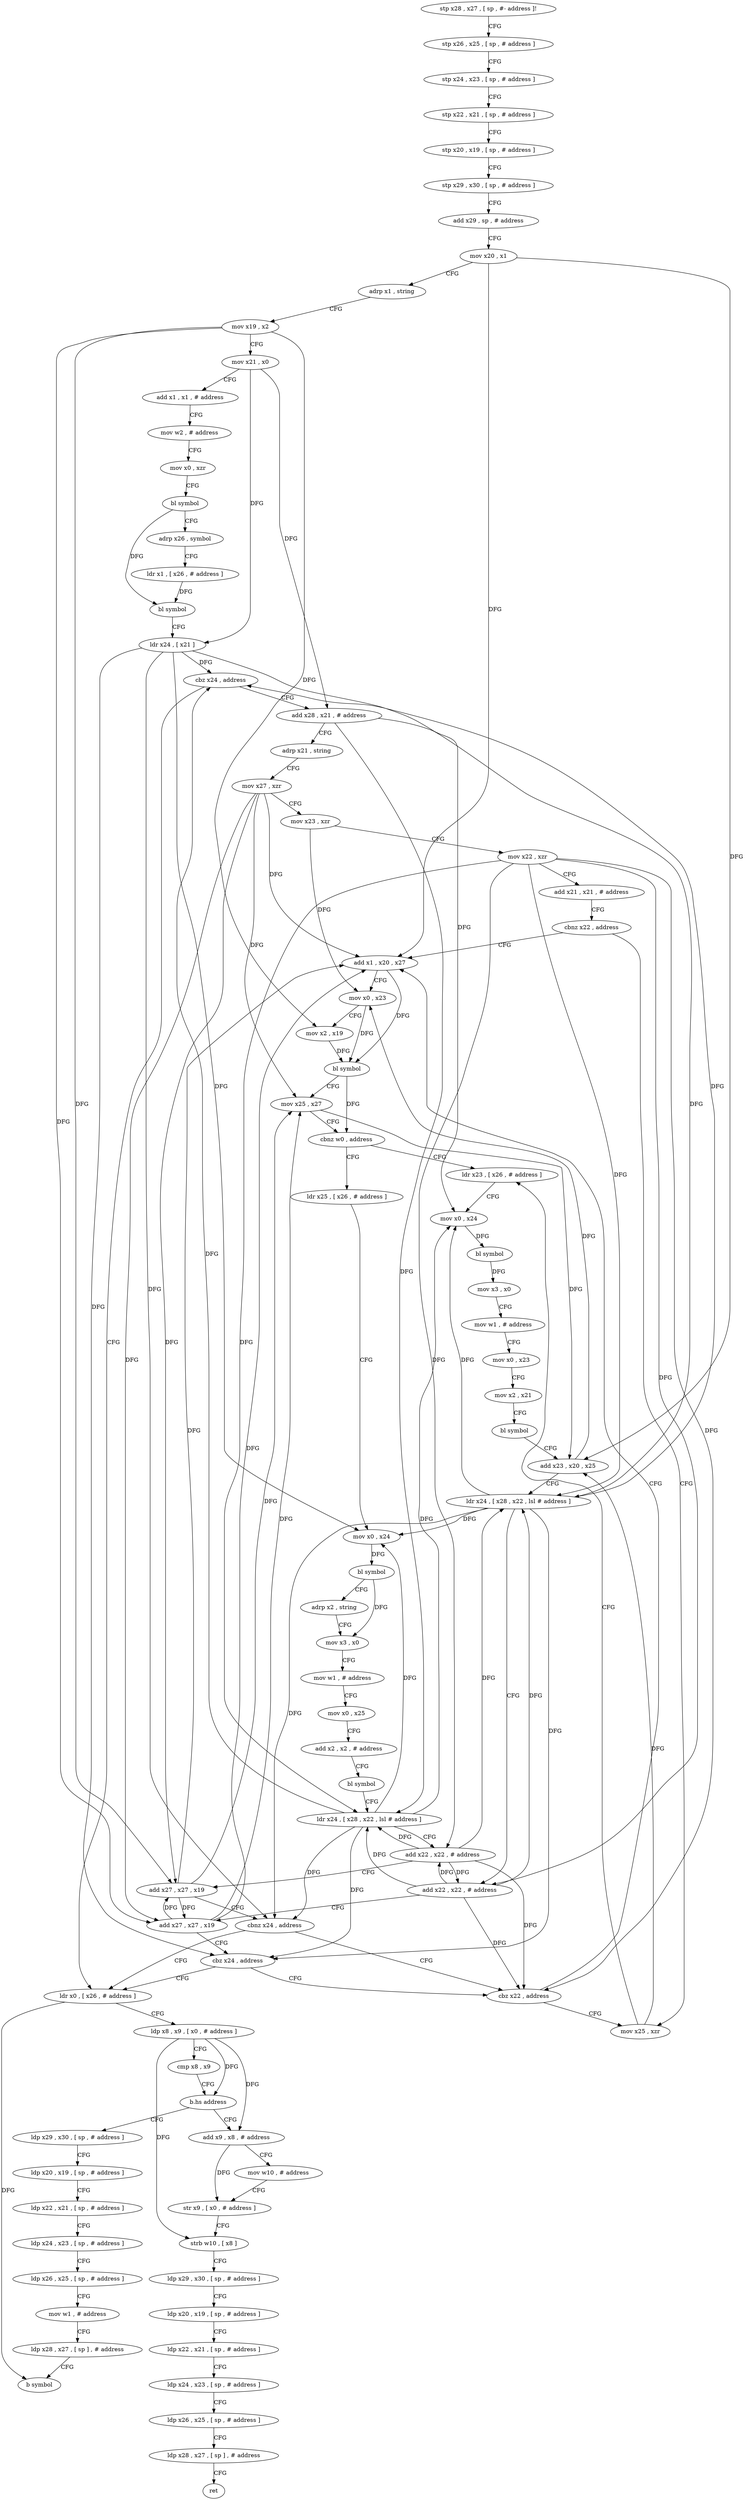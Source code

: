 digraph "func" {
"4229676" [label = "stp x28 , x27 , [ sp , #- address ]!" ]
"4229680" [label = "stp x26 , x25 , [ sp , # address ]" ]
"4229684" [label = "stp x24 , x23 , [ sp , # address ]" ]
"4229688" [label = "stp x22 , x21 , [ sp , # address ]" ]
"4229692" [label = "stp x20 , x19 , [ sp , # address ]" ]
"4229696" [label = "stp x29 , x30 , [ sp , # address ]" ]
"4229700" [label = "add x29 , sp , # address" ]
"4229704" [label = "mov x20 , x1" ]
"4229708" [label = "adrp x1 , string" ]
"4229712" [label = "mov x19 , x2" ]
"4229716" [label = "mov x21 , x0" ]
"4229720" [label = "add x1 , x1 , # address" ]
"4229724" [label = "mov w2 , # address" ]
"4229728" [label = "mov x0 , xzr" ]
"4229732" [label = "bl symbol" ]
"4229736" [label = "adrp x26 , symbol" ]
"4229740" [label = "ldr x1 , [ x26 , # address ]" ]
"4229744" [label = "bl symbol" ]
"4229748" [label = "ldr x24 , [ x21 ]" ]
"4229752" [label = "cbz x24 , address" ]
"4229920" [label = "ldr x0 , [ x26 , # address ]" ]
"4229756" [label = "add x28 , x21 , # address" ]
"4229924" [label = "ldp x8 , x9 , [ x0 , # address ]" ]
"4229928" [label = "cmp x8 , x9" ]
"4229932" [label = "b.hs address" ]
"4229980" [label = "ldp x29 , x30 , [ sp , # address ]" ]
"4229936" [label = "add x9 , x8 , # address" ]
"4229760" [label = "adrp x21 , string" ]
"4229764" [label = "mov x27 , xzr" ]
"4229768" [label = "mov x23 , xzr" ]
"4229772" [label = "mov x22 , xzr" ]
"4229776" [label = "add x21 , x21 , # address" ]
"4229780" [label = "cbnz x22 , address" ]
"4229844" [label = "add x1 , x20 , x27" ]
"4229784" [label = "mov x25 , xzr" ]
"4229984" [label = "ldp x20 , x19 , [ sp , # address ]" ]
"4229988" [label = "ldp x22 , x21 , [ sp , # address ]" ]
"4229992" [label = "ldp x24 , x23 , [ sp , # address ]" ]
"4229996" [label = "ldp x26 , x25 , [ sp , # address ]" ]
"4230000" [label = "mov w1 , # address" ]
"4230004" [label = "ldp x28 , x27 , [ sp ] , # address" ]
"4230008" [label = "b symbol" ]
"4229940" [label = "mov w10 , # address" ]
"4229944" [label = "str x9 , [ x0 , # address ]" ]
"4229948" [label = "strb w10 , [ x8 ]" ]
"4229952" [label = "ldp x29 , x30 , [ sp , # address ]" ]
"4229956" [label = "ldp x20 , x19 , [ sp , # address ]" ]
"4229960" [label = "ldp x22 , x21 , [ sp , # address ]" ]
"4229964" [label = "ldp x24 , x23 , [ sp , # address ]" ]
"4229968" [label = "ldp x26 , x25 , [ sp , # address ]" ]
"4229972" [label = "ldp x28 , x27 , [ sp ] , # address" ]
"4229976" [label = "ret" ]
"4229848" [label = "mov x0 , x23" ]
"4229852" [label = "mov x2 , x19" ]
"4229856" [label = "bl symbol" ]
"4229860" [label = "mov x25 , x27" ]
"4229864" [label = "cbnz w0 , address" ]
"4229788" [label = "ldr x23 , [ x26 , # address ]" ]
"4229868" [label = "ldr x25 , [ x26 , # address ]" ]
"4229792" [label = "mov x0 , x24" ]
"4229796" [label = "bl symbol" ]
"4229800" [label = "mov x3 , x0" ]
"4229804" [label = "mov w1 , # address" ]
"4229808" [label = "mov x0 , x23" ]
"4229812" [label = "mov x2 , x21" ]
"4229816" [label = "bl symbol" ]
"4229820" [label = "add x23 , x20 , x25" ]
"4229824" [label = "ldr x24 , [ x28 , x22 , lsl # address ]" ]
"4229828" [label = "add x22 , x22 , # address" ]
"4229832" [label = "add x27 , x27 , x19" ]
"4229836" [label = "cbz x24 , address" ]
"4229840" [label = "cbz x22 , address" ]
"4229872" [label = "mov x0 , x24" ]
"4229876" [label = "bl symbol" ]
"4229880" [label = "adrp x2 , string" ]
"4229884" [label = "mov x3 , x0" ]
"4229888" [label = "mov w1 , # address" ]
"4229892" [label = "mov x0 , x25" ]
"4229896" [label = "add x2 , x2 , # address" ]
"4229900" [label = "bl symbol" ]
"4229904" [label = "ldr x24 , [ x28 , x22 , lsl # address ]" ]
"4229908" [label = "add x22 , x22 , # address" ]
"4229912" [label = "add x27 , x27 , x19" ]
"4229916" [label = "cbnz x24 , address" ]
"4229676" -> "4229680" [ label = "CFG" ]
"4229680" -> "4229684" [ label = "CFG" ]
"4229684" -> "4229688" [ label = "CFG" ]
"4229688" -> "4229692" [ label = "CFG" ]
"4229692" -> "4229696" [ label = "CFG" ]
"4229696" -> "4229700" [ label = "CFG" ]
"4229700" -> "4229704" [ label = "CFG" ]
"4229704" -> "4229708" [ label = "CFG" ]
"4229704" -> "4229844" [ label = "DFG" ]
"4229704" -> "4229820" [ label = "DFG" ]
"4229708" -> "4229712" [ label = "CFG" ]
"4229712" -> "4229716" [ label = "CFG" ]
"4229712" -> "4229852" [ label = "DFG" ]
"4229712" -> "4229832" [ label = "DFG" ]
"4229712" -> "4229912" [ label = "DFG" ]
"4229716" -> "4229720" [ label = "CFG" ]
"4229716" -> "4229748" [ label = "DFG" ]
"4229716" -> "4229756" [ label = "DFG" ]
"4229720" -> "4229724" [ label = "CFG" ]
"4229724" -> "4229728" [ label = "CFG" ]
"4229728" -> "4229732" [ label = "CFG" ]
"4229732" -> "4229736" [ label = "CFG" ]
"4229732" -> "4229744" [ label = "DFG" ]
"4229736" -> "4229740" [ label = "CFG" ]
"4229740" -> "4229744" [ label = "DFG" ]
"4229744" -> "4229748" [ label = "CFG" ]
"4229748" -> "4229752" [ label = "DFG" ]
"4229748" -> "4229792" [ label = "DFG" ]
"4229748" -> "4229836" [ label = "DFG" ]
"4229748" -> "4229872" [ label = "DFG" ]
"4229748" -> "4229916" [ label = "DFG" ]
"4229752" -> "4229920" [ label = "CFG" ]
"4229752" -> "4229756" [ label = "CFG" ]
"4229920" -> "4229924" [ label = "CFG" ]
"4229920" -> "4230008" [ label = "DFG" ]
"4229756" -> "4229760" [ label = "CFG" ]
"4229756" -> "4229824" [ label = "DFG" ]
"4229756" -> "4229904" [ label = "DFG" ]
"4229924" -> "4229928" [ label = "CFG" ]
"4229924" -> "4229932" [ label = "DFG" ]
"4229924" -> "4229936" [ label = "DFG" ]
"4229924" -> "4229948" [ label = "DFG" ]
"4229928" -> "4229932" [ label = "CFG" ]
"4229932" -> "4229980" [ label = "CFG" ]
"4229932" -> "4229936" [ label = "CFG" ]
"4229980" -> "4229984" [ label = "CFG" ]
"4229936" -> "4229940" [ label = "CFG" ]
"4229936" -> "4229944" [ label = "DFG" ]
"4229760" -> "4229764" [ label = "CFG" ]
"4229764" -> "4229768" [ label = "CFG" ]
"4229764" -> "4229844" [ label = "DFG" ]
"4229764" -> "4229860" [ label = "DFG" ]
"4229764" -> "4229832" [ label = "DFG" ]
"4229764" -> "4229912" [ label = "DFG" ]
"4229768" -> "4229772" [ label = "CFG" ]
"4229768" -> "4229848" [ label = "DFG" ]
"4229772" -> "4229776" [ label = "CFG" ]
"4229772" -> "4229824" [ label = "DFG" ]
"4229772" -> "4229828" [ label = "DFG" ]
"4229772" -> "4229904" [ label = "DFG" ]
"4229772" -> "4229908" [ label = "DFG" ]
"4229772" -> "4229840" [ label = "DFG" ]
"4229776" -> "4229780" [ label = "CFG" ]
"4229780" -> "4229844" [ label = "CFG" ]
"4229780" -> "4229784" [ label = "CFG" ]
"4229844" -> "4229848" [ label = "CFG" ]
"4229844" -> "4229856" [ label = "DFG" ]
"4229784" -> "4229788" [ label = "CFG" ]
"4229784" -> "4229820" [ label = "DFG" ]
"4229984" -> "4229988" [ label = "CFG" ]
"4229988" -> "4229992" [ label = "CFG" ]
"4229992" -> "4229996" [ label = "CFG" ]
"4229996" -> "4230000" [ label = "CFG" ]
"4230000" -> "4230004" [ label = "CFG" ]
"4230004" -> "4230008" [ label = "CFG" ]
"4229940" -> "4229944" [ label = "CFG" ]
"4229944" -> "4229948" [ label = "CFG" ]
"4229948" -> "4229952" [ label = "CFG" ]
"4229952" -> "4229956" [ label = "CFG" ]
"4229956" -> "4229960" [ label = "CFG" ]
"4229960" -> "4229964" [ label = "CFG" ]
"4229964" -> "4229968" [ label = "CFG" ]
"4229968" -> "4229972" [ label = "CFG" ]
"4229972" -> "4229976" [ label = "CFG" ]
"4229848" -> "4229852" [ label = "CFG" ]
"4229848" -> "4229856" [ label = "DFG" ]
"4229852" -> "4229856" [ label = "DFG" ]
"4229856" -> "4229860" [ label = "CFG" ]
"4229856" -> "4229864" [ label = "DFG" ]
"4229860" -> "4229864" [ label = "CFG" ]
"4229860" -> "4229820" [ label = "DFG" ]
"4229864" -> "4229788" [ label = "CFG" ]
"4229864" -> "4229868" [ label = "CFG" ]
"4229788" -> "4229792" [ label = "CFG" ]
"4229868" -> "4229872" [ label = "CFG" ]
"4229792" -> "4229796" [ label = "DFG" ]
"4229796" -> "4229800" [ label = "DFG" ]
"4229800" -> "4229804" [ label = "CFG" ]
"4229804" -> "4229808" [ label = "CFG" ]
"4229808" -> "4229812" [ label = "CFG" ]
"4229812" -> "4229816" [ label = "CFG" ]
"4229816" -> "4229820" [ label = "CFG" ]
"4229820" -> "4229824" [ label = "CFG" ]
"4229820" -> "4229848" [ label = "DFG" ]
"4229824" -> "4229828" [ label = "CFG" ]
"4229824" -> "4229752" [ label = "DFG" ]
"4229824" -> "4229792" [ label = "DFG" ]
"4229824" -> "4229836" [ label = "DFG" ]
"4229824" -> "4229872" [ label = "DFG" ]
"4229824" -> "4229916" [ label = "DFG" ]
"4229828" -> "4229832" [ label = "CFG" ]
"4229828" -> "4229824" [ label = "DFG" ]
"4229828" -> "4229904" [ label = "DFG" ]
"4229828" -> "4229908" [ label = "DFG" ]
"4229828" -> "4229840" [ label = "DFG" ]
"4229832" -> "4229836" [ label = "CFG" ]
"4229832" -> "4229844" [ label = "DFG" ]
"4229832" -> "4229860" [ label = "DFG" ]
"4229832" -> "4229912" [ label = "DFG" ]
"4229836" -> "4229920" [ label = "CFG" ]
"4229836" -> "4229840" [ label = "CFG" ]
"4229840" -> "4229784" [ label = "CFG" ]
"4229840" -> "4229844" [ label = "CFG" ]
"4229872" -> "4229876" [ label = "DFG" ]
"4229876" -> "4229880" [ label = "CFG" ]
"4229876" -> "4229884" [ label = "DFG" ]
"4229880" -> "4229884" [ label = "CFG" ]
"4229884" -> "4229888" [ label = "CFG" ]
"4229888" -> "4229892" [ label = "CFG" ]
"4229892" -> "4229896" [ label = "CFG" ]
"4229896" -> "4229900" [ label = "CFG" ]
"4229900" -> "4229904" [ label = "CFG" ]
"4229904" -> "4229908" [ label = "CFG" ]
"4229904" -> "4229752" [ label = "DFG" ]
"4229904" -> "4229792" [ label = "DFG" ]
"4229904" -> "4229836" [ label = "DFG" ]
"4229904" -> "4229872" [ label = "DFG" ]
"4229904" -> "4229916" [ label = "DFG" ]
"4229908" -> "4229912" [ label = "CFG" ]
"4229908" -> "4229824" [ label = "DFG" ]
"4229908" -> "4229828" [ label = "DFG" ]
"4229908" -> "4229904" [ label = "DFG" ]
"4229908" -> "4229840" [ label = "DFG" ]
"4229912" -> "4229916" [ label = "CFG" ]
"4229912" -> "4229844" [ label = "DFG" ]
"4229912" -> "4229860" [ label = "DFG" ]
"4229912" -> "4229832" [ label = "DFG" ]
"4229916" -> "4229840" [ label = "CFG" ]
"4229916" -> "4229920" [ label = "CFG" ]
}

